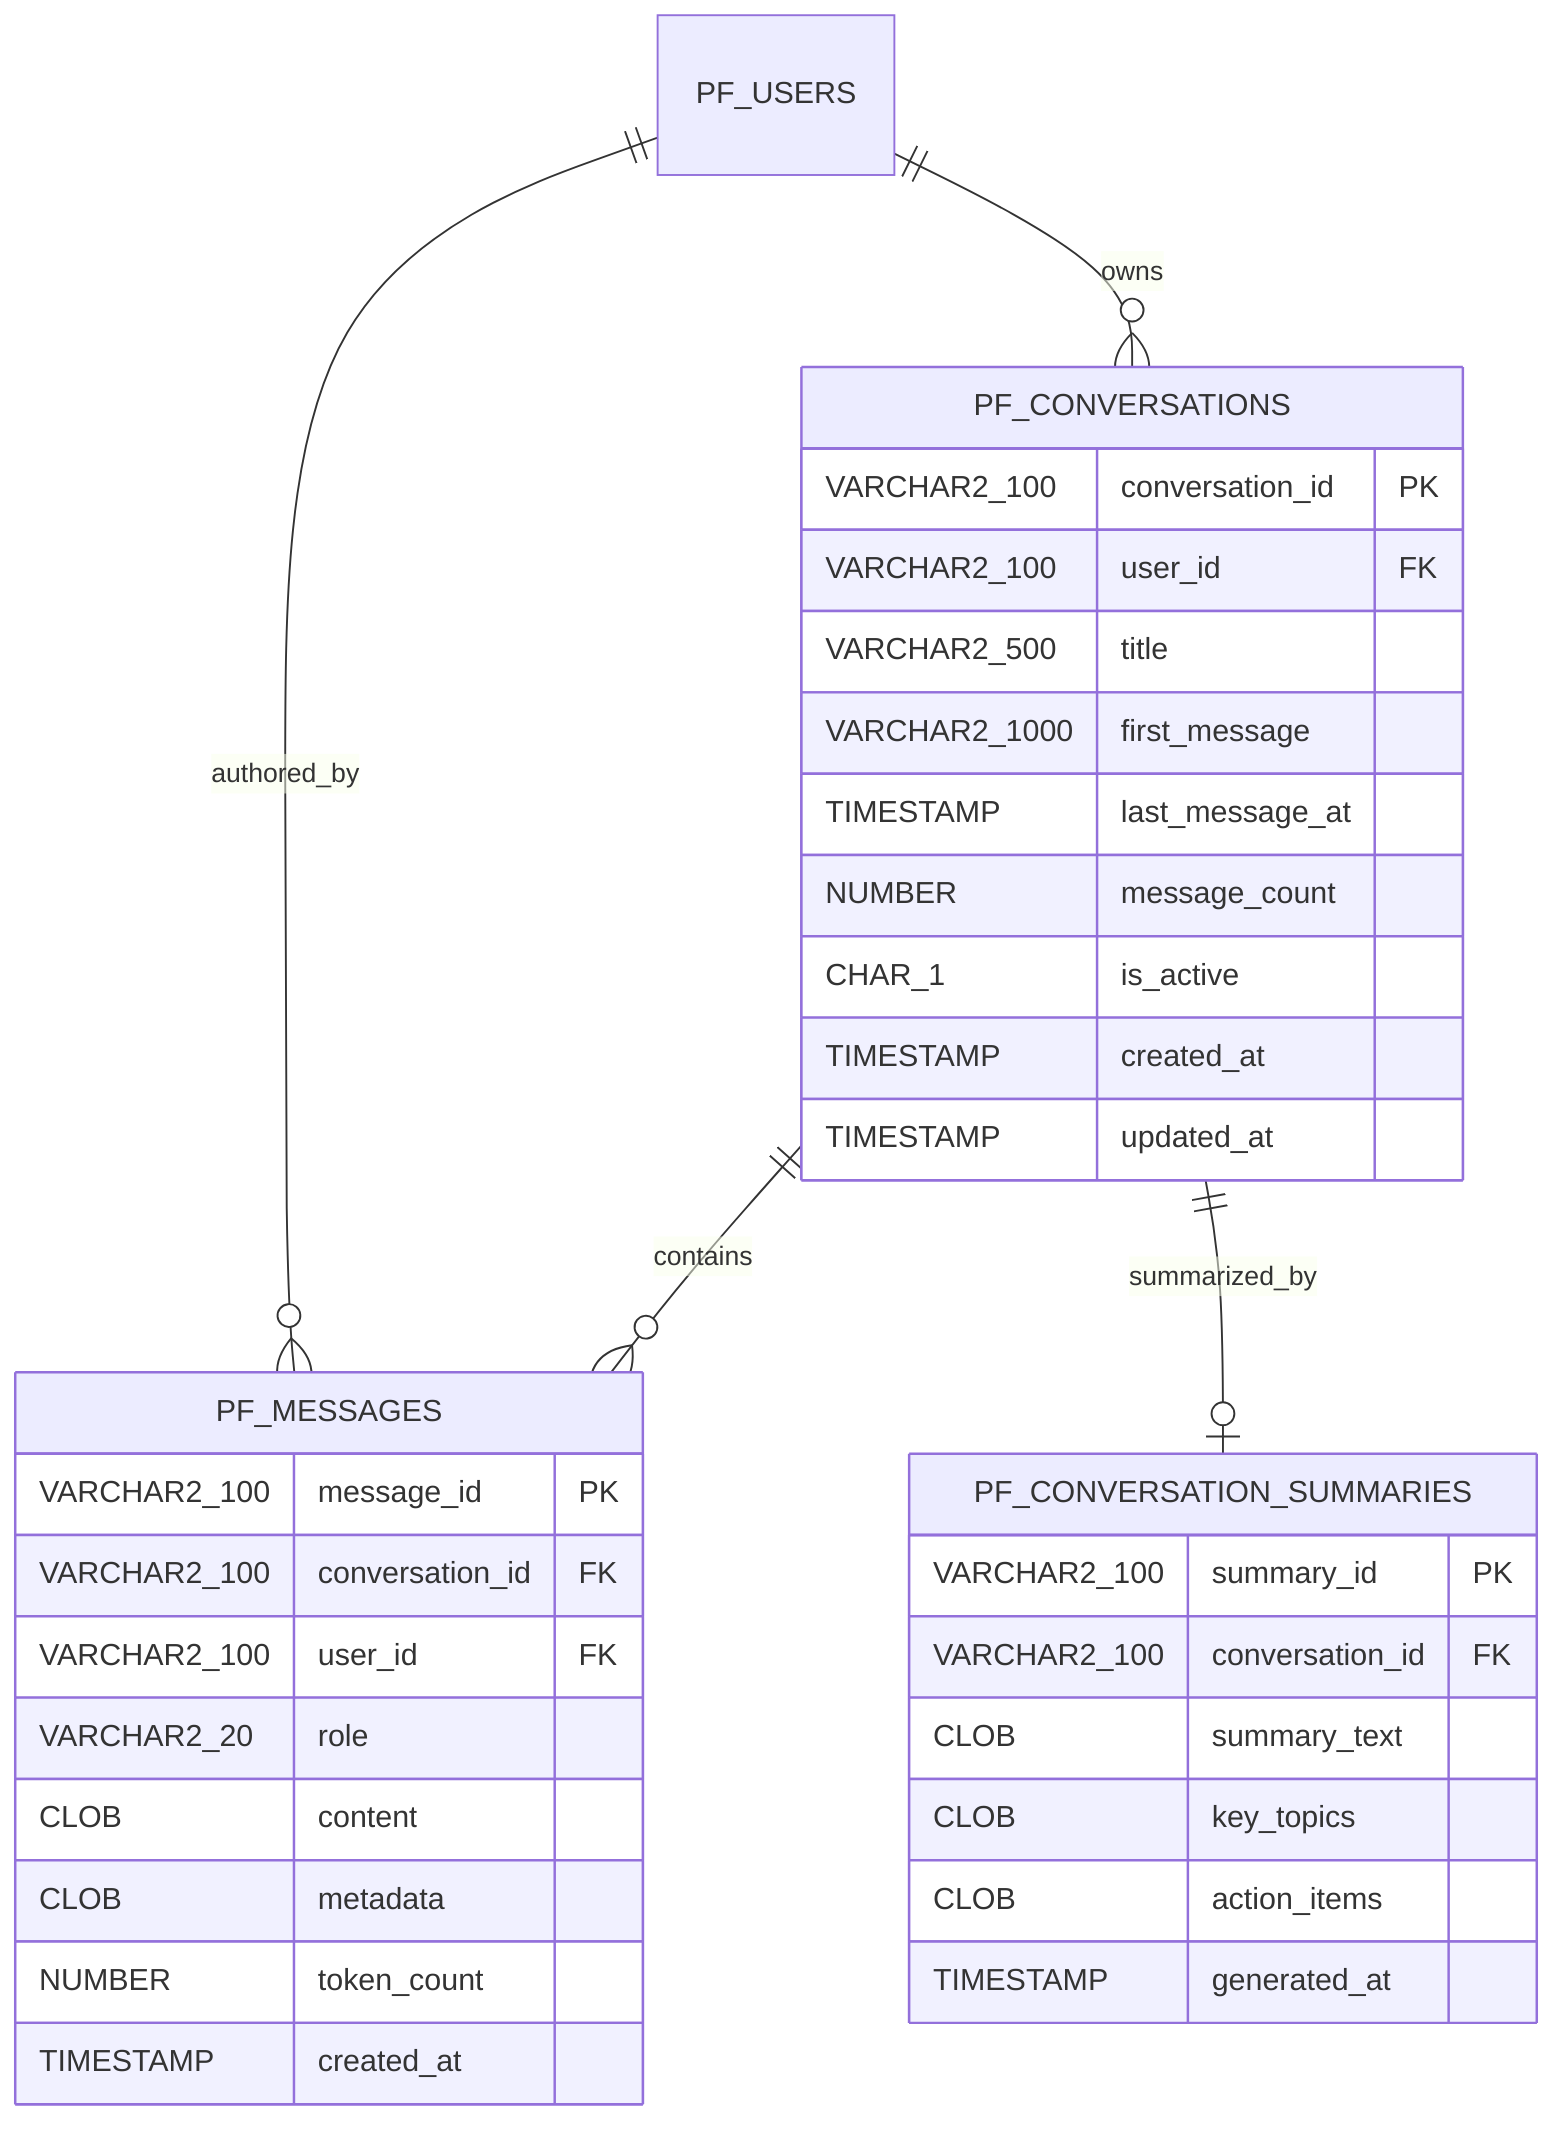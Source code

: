 erDiagram
    PF_USERS ||--o{ PF_CONVERSATIONS : "owns"
    PF_CONVERSATIONS ||--o{ PF_MESSAGES : "contains"
    PF_CONVERSATIONS ||--o| PF_CONVERSATION_SUMMARIES : "summarized_by"
    PF_MESSAGES }o--|| PF_USERS : "authored_by"
    
    PF_CONVERSATIONS {
        VARCHAR2_100 conversation_id PK
        VARCHAR2_100 user_id FK
        VARCHAR2_500 title
        VARCHAR2_1000 first_message
        TIMESTAMP last_message_at
        NUMBER message_count
        CHAR_1 is_active
        TIMESTAMP created_at
        TIMESTAMP updated_at
    }
    
    PF_MESSAGES {
        VARCHAR2_100 message_id PK
        VARCHAR2_100 conversation_id FK
        VARCHAR2_100 user_id FK
        VARCHAR2_20 role
        CLOB content
        CLOB metadata
        NUMBER token_count
        TIMESTAMP created_at
    }
    
    PF_CONVERSATION_SUMMARIES {
        VARCHAR2_100 summary_id PK
        VARCHAR2_100 conversation_id FK
        CLOB summary_text
        CLOB key_topics
        CLOB action_items
        TIMESTAMP generated_at
    }